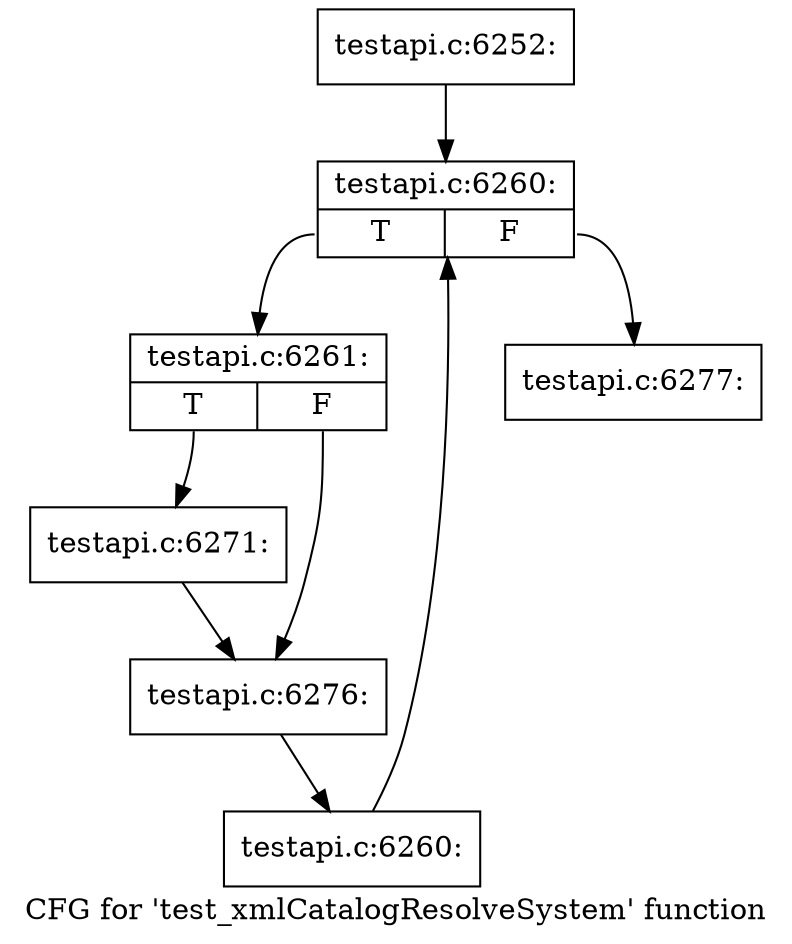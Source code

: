 digraph "CFG for 'test_xmlCatalogResolveSystem' function" {
	label="CFG for 'test_xmlCatalogResolveSystem' function";

	Node0x43c8440 [shape=record,label="{testapi.c:6252:}"];
	Node0x43c8440 -> Node0x43cddc0;
	Node0x43cddc0 [shape=record,label="{testapi.c:6260:|{<s0>T|<s1>F}}"];
	Node0x43cddc0:s0 -> Node0x43ce0a0;
	Node0x43cddc0:s1 -> Node0x43cdc20;
	Node0x43ce0a0 [shape=record,label="{testapi.c:6261:|{<s0>T|<s1>F}}"];
	Node0x43ce0a0:s0 -> Node0x43ceef0;
	Node0x43ce0a0:s1 -> Node0x43cf220;
	Node0x43ceef0 [shape=record,label="{testapi.c:6271:}"];
	Node0x43ceef0 -> Node0x43cf220;
	Node0x43cf220 [shape=record,label="{testapi.c:6276:}"];
	Node0x43cf220 -> Node0x43ce010;
	Node0x43ce010 [shape=record,label="{testapi.c:6260:}"];
	Node0x43ce010 -> Node0x43cddc0;
	Node0x43cdc20 [shape=record,label="{testapi.c:6277:}"];
}
